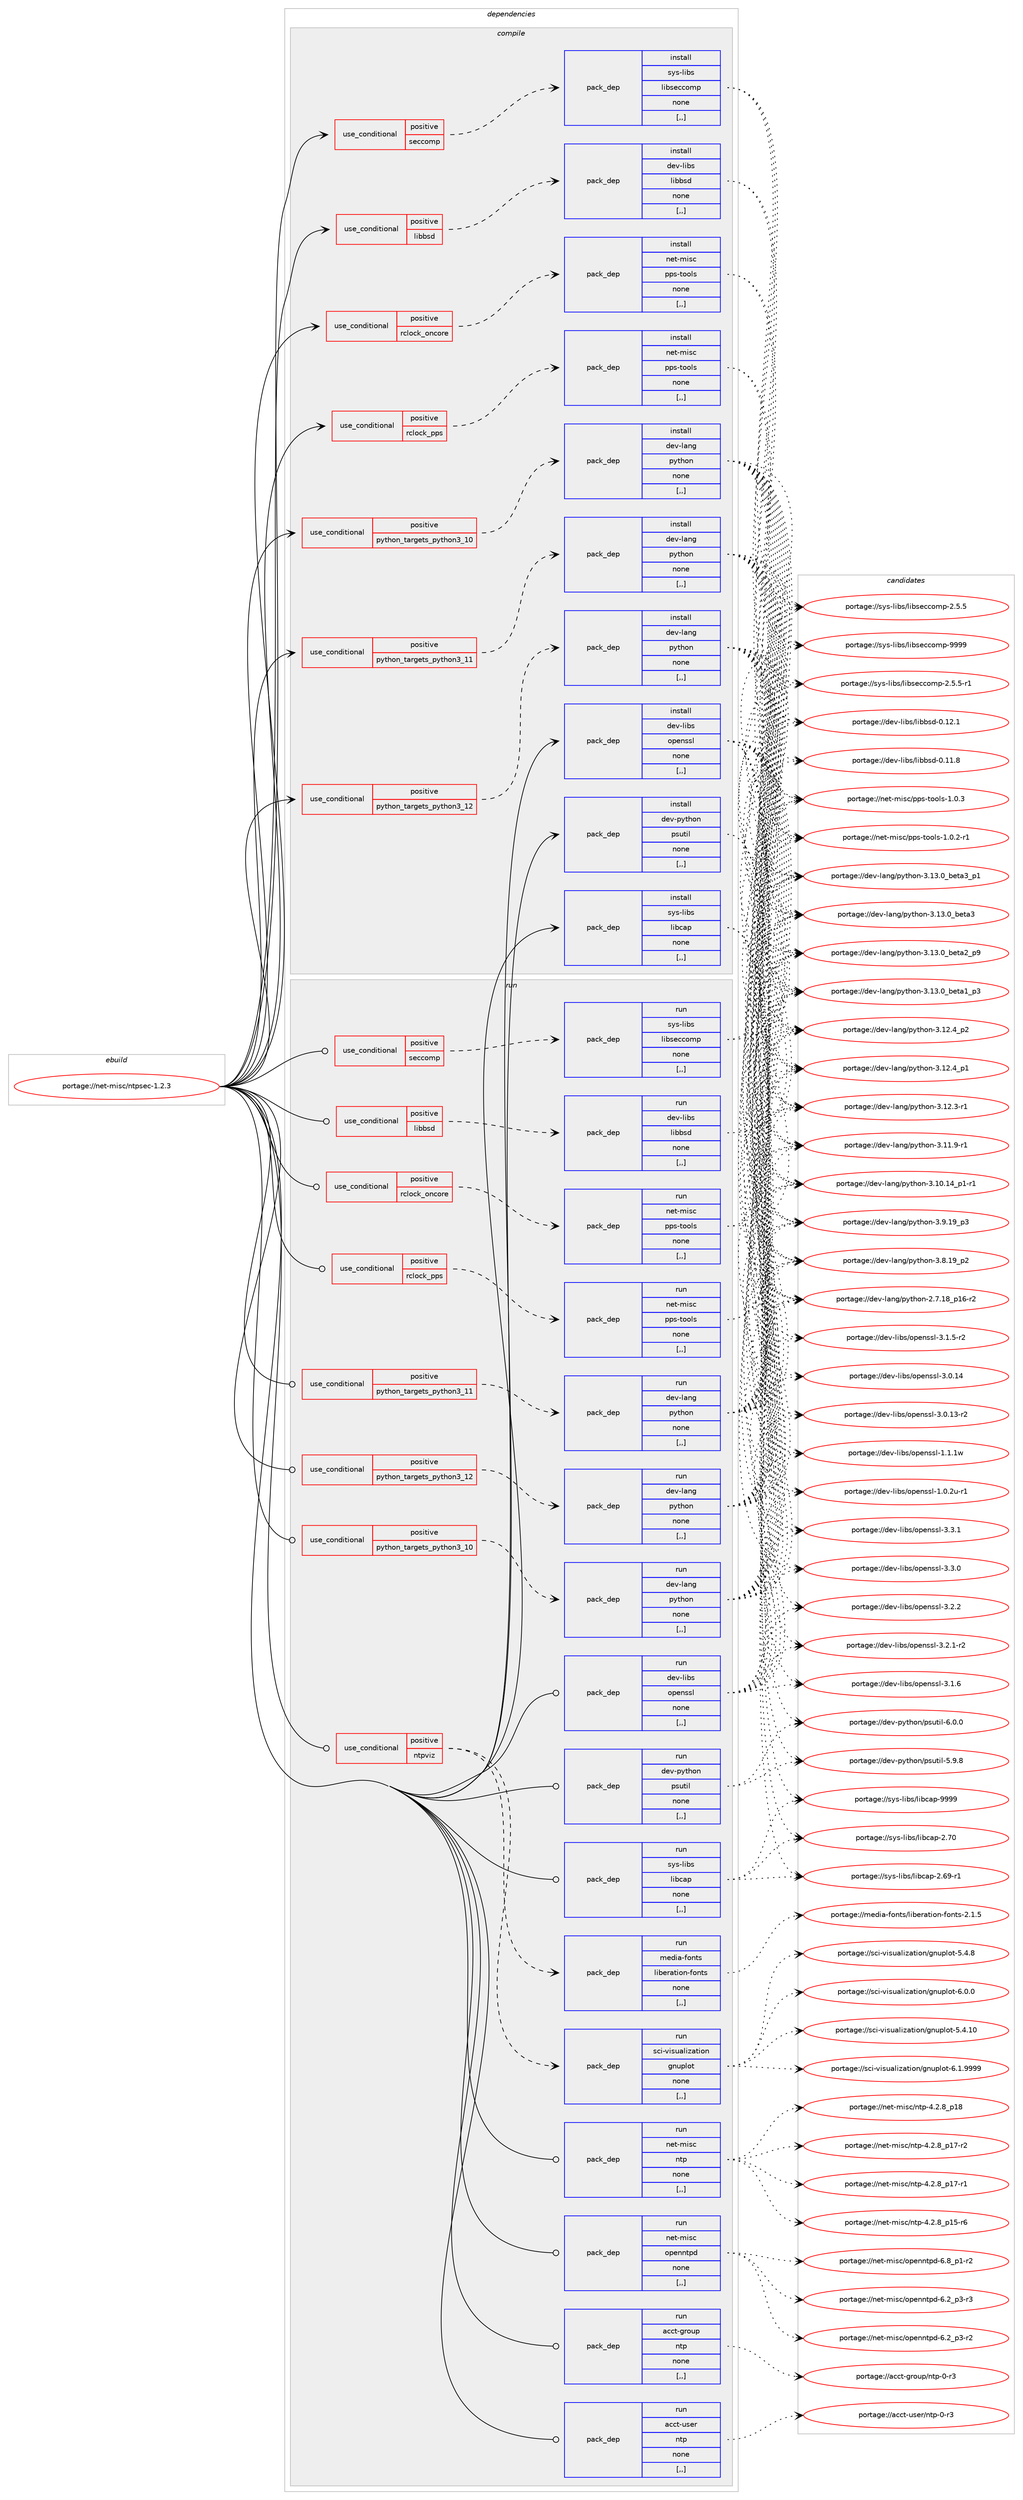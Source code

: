 digraph prolog {

# *************
# Graph options
# *************

newrank=true;
concentrate=true;
compound=true;
graph [rankdir=LR,fontname=Helvetica,fontsize=10,ranksep=1.5];#, ranksep=2.5, nodesep=0.2];
edge  [arrowhead=vee];
node  [fontname=Helvetica,fontsize=10];

# **********
# The ebuild
# **********

subgraph cluster_leftcol {
color=gray;
label=<<i>ebuild</i>>;
id [label="portage://net-misc/ntpsec-1.2.3", color=red, width=4, href="../net-misc/ntpsec-1.2.3.svg"];
}

# ****************
# The dependencies
# ****************

subgraph cluster_midcol {
color=gray;
label=<<i>dependencies</i>>;
subgraph cluster_compile {
fillcolor="#eeeeee";
style=filled;
label=<<i>compile</i>>;
subgraph cond97783 {
dependency371410 [label=<<TABLE BORDER="0" CELLBORDER="1" CELLSPACING="0" CELLPADDING="4"><TR><TD ROWSPAN="3" CELLPADDING="10">use_conditional</TD></TR><TR><TD>positive</TD></TR><TR><TD>libbsd</TD></TR></TABLE>>, shape=none, color=red];
subgraph pack270933 {
dependency371411 [label=<<TABLE BORDER="0" CELLBORDER="1" CELLSPACING="0" CELLPADDING="4" WIDTH="220"><TR><TD ROWSPAN="6" CELLPADDING="30">pack_dep</TD></TR><TR><TD WIDTH="110">install</TD></TR><TR><TD>dev-libs</TD></TR><TR><TD>libbsd</TD></TR><TR><TD>none</TD></TR><TR><TD>[,,]</TD></TR></TABLE>>, shape=none, color=blue];
}
dependency371410:e -> dependency371411:w [weight=20,style="dashed",arrowhead="vee"];
}
id:e -> dependency371410:w [weight=20,style="solid",arrowhead="vee"];
subgraph cond97784 {
dependency371412 [label=<<TABLE BORDER="0" CELLBORDER="1" CELLSPACING="0" CELLPADDING="4"><TR><TD ROWSPAN="3" CELLPADDING="10">use_conditional</TD></TR><TR><TD>positive</TD></TR><TR><TD>python_targets_python3_10</TD></TR></TABLE>>, shape=none, color=red];
subgraph pack270934 {
dependency371413 [label=<<TABLE BORDER="0" CELLBORDER="1" CELLSPACING="0" CELLPADDING="4" WIDTH="220"><TR><TD ROWSPAN="6" CELLPADDING="30">pack_dep</TD></TR><TR><TD WIDTH="110">install</TD></TR><TR><TD>dev-lang</TD></TR><TR><TD>python</TD></TR><TR><TD>none</TD></TR><TR><TD>[,,]</TD></TR></TABLE>>, shape=none, color=blue];
}
dependency371412:e -> dependency371413:w [weight=20,style="dashed",arrowhead="vee"];
}
id:e -> dependency371412:w [weight=20,style="solid",arrowhead="vee"];
subgraph cond97785 {
dependency371414 [label=<<TABLE BORDER="0" CELLBORDER="1" CELLSPACING="0" CELLPADDING="4"><TR><TD ROWSPAN="3" CELLPADDING="10">use_conditional</TD></TR><TR><TD>positive</TD></TR><TR><TD>python_targets_python3_11</TD></TR></TABLE>>, shape=none, color=red];
subgraph pack270935 {
dependency371415 [label=<<TABLE BORDER="0" CELLBORDER="1" CELLSPACING="0" CELLPADDING="4" WIDTH="220"><TR><TD ROWSPAN="6" CELLPADDING="30">pack_dep</TD></TR><TR><TD WIDTH="110">install</TD></TR><TR><TD>dev-lang</TD></TR><TR><TD>python</TD></TR><TR><TD>none</TD></TR><TR><TD>[,,]</TD></TR></TABLE>>, shape=none, color=blue];
}
dependency371414:e -> dependency371415:w [weight=20,style="dashed",arrowhead="vee"];
}
id:e -> dependency371414:w [weight=20,style="solid",arrowhead="vee"];
subgraph cond97786 {
dependency371416 [label=<<TABLE BORDER="0" CELLBORDER="1" CELLSPACING="0" CELLPADDING="4"><TR><TD ROWSPAN="3" CELLPADDING="10">use_conditional</TD></TR><TR><TD>positive</TD></TR><TR><TD>python_targets_python3_12</TD></TR></TABLE>>, shape=none, color=red];
subgraph pack270936 {
dependency371417 [label=<<TABLE BORDER="0" CELLBORDER="1" CELLSPACING="0" CELLPADDING="4" WIDTH="220"><TR><TD ROWSPAN="6" CELLPADDING="30">pack_dep</TD></TR><TR><TD WIDTH="110">install</TD></TR><TR><TD>dev-lang</TD></TR><TR><TD>python</TD></TR><TR><TD>none</TD></TR><TR><TD>[,,]</TD></TR></TABLE>>, shape=none, color=blue];
}
dependency371416:e -> dependency371417:w [weight=20,style="dashed",arrowhead="vee"];
}
id:e -> dependency371416:w [weight=20,style="solid",arrowhead="vee"];
subgraph cond97787 {
dependency371418 [label=<<TABLE BORDER="0" CELLBORDER="1" CELLSPACING="0" CELLPADDING="4"><TR><TD ROWSPAN="3" CELLPADDING="10">use_conditional</TD></TR><TR><TD>positive</TD></TR><TR><TD>rclock_oncore</TD></TR></TABLE>>, shape=none, color=red];
subgraph pack270937 {
dependency371419 [label=<<TABLE BORDER="0" CELLBORDER="1" CELLSPACING="0" CELLPADDING="4" WIDTH="220"><TR><TD ROWSPAN="6" CELLPADDING="30">pack_dep</TD></TR><TR><TD WIDTH="110">install</TD></TR><TR><TD>net-misc</TD></TR><TR><TD>pps-tools</TD></TR><TR><TD>none</TD></TR><TR><TD>[,,]</TD></TR></TABLE>>, shape=none, color=blue];
}
dependency371418:e -> dependency371419:w [weight=20,style="dashed",arrowhead="vee"];
}
id:e -> dependency371418:w [weight=20,style="solid",arrowhead="vee"];
subgraph cond97788 {
dependency371420 [label=<<TABLE BORDER="0" CELLBORDER="1" CELLSPACING="0" CELLPADDING="4"><TR><TD ROWSPAN="3" CELLPADDING="10">use_conditional</TD></TR><TR><TD>positive</TD></TR><TR><TD>rclock_pps</TD></TR></TABLE>>, shape=none, color=red];
subgraph pack270938 {
dependency371421 [label=<<TABLE BORDER="0" CELLBORDER="1" CELLSPACING="0" CELLPADDING="4" WIDTH="220"><TR><TD ROWSPAN="6" CELLPADDING="30">pack_dep</TD></TR><TR><TD WIDTH="110">install</TD></TR><TR><TD>net-misc</TD></TR><TR><TD>pps-tools</TD></TR><TR><TD>none</TD></TR><TR><TD>[,,]</TD></TR></TABLE>>, shape=none, color=blue];
}
dependency371420:e -> dependency371421:w [weight=20,style="dashed",arrowhead="vee"];
}
id:e -> dependency371420:w [weight=20,style="solid",arrowhead="vee"];
subgraph cond97789 {
dependency371422 [label=<<TABLE BORDER="0" CELLBORDER="1" CELLSPACING="0" CELLPADDING="4"><TR><TD ROWSPAN="3" CELLPADDING="10">use_conditional</TD></TR><TR><TD>positive</TD></TR><TR><TD>seccomp</TD></TR></TABLE>>, shape=none, color=red];
subgraph pack270939 {
dependency371423 [label=<<TABLE BORDER="0" CELLBORDER="1" CELLSPACING="0" CELLPADDING="4" WIDTH="220"><TR><TD ROWSPAN="6" CELLPADDING="30">pack_dep</TD></TR><TR><TD WIDTH="110">install</TD></TR><TR><TD>sys-libs</TD></TR><TR><TD>libseccomp</TD></TR><TR><TD>none</TD></TR><TR><TD>[,,]</TD></TR></TABLE>>, shape=none, color=blue];
}
dependency371422:e -> dependency371423:w [weight=20,style="dashed",arrowhead="vee"];
}
id:e -> dependency371422:w [weight=20,style="solid",arrowhead="vee"];
subgraph pack270940 {
dependency371424 [label=<<TABLE BORDER="0" CELLBORDER="1" CELLSPACING="0" CELLPADDING="4" WIDTH="220"><TR><TD ROWSPAN="6" CELLPADDING="30">pack_dep</TD></TR><TR><TD WIDTH="110">install</TD></TR><TR><TD>dev-libs</TD></TR><TR><TD>openssl</TD></TR><TR><TD>none</TD></TR><TR><TD>[,,]</TD></TR></TABLE>>, shape=none, color=blue];
}
id:e -> dependency371424:w [weight=20,style="solid",arrowhead="vee"];
subgraph pack270941 {
dependency371425 [label=<<TABLE BORDER="0" CELLBORDER="1" CELLSPACING="0" CELLPADDING="4" WIDTH="220"><TR><TD ROWSPAN="6" CELLPADDING="30">pack_dep</TD></TR><TR><TD WIDTH="110">install</TD></TR><TR><TD>dev-python</TD></TR><TR><TD>psutil</TD></TR><TR><TD>none</TD></TR><TR><TD>[,,]</TD></TR></TABLE>>, shape=none, color=blue];
}
id:e -> dependency371425:w [weight=20,style="solid",arrowhead="vee"];
subgraph pack270942 {
dependency371426 [label=<<TABLE BORDER="0" CELLBORDER="1" CELLSPACING="0" CELLPADDING="4" WIDTH="220"><TR><TD ROWSPAN="6" CELLPADDING="30">pack_dep</TD></TR><TR><TD WIDTH="110">install</TD></TR><TR><TD>sys-libs</TD></TR><TR><TD>libcap</TD></TR><TR><TD>none</TD></TR><TR><TD>[,,]</TD></TR></TABLE>>, shape=none, color=blue];
}
id:e -> dependency371426:w [weight=20,style="solid",arrowhead="vee"];
}
subgraph cluster_compileandrun {
fillcolor="#eeeeee";
style=filled;
label=<<i>compile and run</i>>;
}
subgraph cluster_run {
fillcolor="#eeeeee";
style=filled;
label=<<i>run</i>>;
subgraph cond97790 {
dependency371427 [label=<<TABLE BORDER="0" CELLBORDER="1" CELLSPACING="0" CELLPADDING="4"><TR><TD ROWSPAN="3" CELLPADDING="10">use_conditional</TD></TR><TR><TD>positive</TD></TR><TR><TD>libbsd</TD></TR></TABLE>>, shape=none, color=red];
subgraph pack270943 {
dependency371428 [label=<<TABLE BORDER="0" CELLBORDER="1" CELLSPACING="0" CELLPADDING="4" WIDTH="220"><TR><TD ROWSPAN="6" CELLPADDING="30">pack_dep</TD></TR><TR><TD WIDTH="110">run</TD></TR><TR><TD>dev-libs</TD></TR><TR><TD>libbsd</TD></TR><TR><TD>none</TD></TR><TR><TD>[,,]</TD></TR></TABLE>>, shape=none, color=blue];
}
dependency371427:e -> dependency371428:w [weight=20,style="dashed",arrowhead="vee"];
}
id:e -> dependency371427:w [weight=20,style="solid",arrowhead="odot"];
subgraph cond97791 {
dependency371429 [label=<<TABLE BORDER="0" CELLBORDER="1" CELLSPACING="0" CELLPADDING="4"><TR><TD ROWSPAN="3" CELLPADDING="10">use_conditional</TD></TR><TR><TD>positive</TD></TR><TR><TD>ntpviz</TD></TR></TABLE>>, shape=none, color=red];
subgraph pack270944 {
dependency371430 [label=<<TABLE BORDER="0" CELLBORDER="1" CELLSPACING="0" CELLPADDING="4" WIDTH="220"><TR><TD ROWSPAN="6" CELLPADDING="30">pack_dep</TD></TR><TR><TD WIDTH="110">run</TD></TR><TR><TD>media-fonts</TD></TR><TR><TD>liberation-fonts</TD></TR><TR><TD>none</TD></TR><TR><TD>[,,]</TD></TR></TABLE>>, shape=none, color=blue];
}
dependency371429:e -> dependency371430:w [weight=20,style="dashed",arrowhead="vee"];
subgraph pack270945 {
dependency371431 [label=<<TABLE BORDER="0" CELLBORDER="1" CELLSPACING="0" CELLPADDING="4" WIDTH="220"><TR><TD ROWSPAN="6" CELLPADDING="30">pack_dep</TD></TR><TR><TD WIDTH="110">run</TD></TR><TR><TD>sci-visualization</TD></TR><TR><TD>gnuplot</TD></TR><TR><TD>none</TD></TR><TR><TD>[,,]</TD></TR></TABLE>>, shape=none, color=blue];
}
dependency371429:e -> dependency371431:w [weight=20,style="dashed",arrowhead="vee"];
}
id:e -> dependency371429:w [weight=20,style="solid",arrowhead="odot"];
subgraph cond97792 {
dependency371432 [label=<<TABLE BORDER="0" CELLBORDER="1" CELLSPACING="0" CELLPADDING="4"><TR><TD ROWSPAN="3" CELLPADDING="10">use_conditional</TD></TR><TR><TD>positive</TD></TR><TR><TD>python_targets_python3_10</TD></TR></TABLE>>, shape=none, color=red];
subgraph pack270946 {
dependency371433 [label=<<TABLE BORDER="0" CELLBORDER="1" CELLSPACING="0" CELLPADDING="4" WIDTH="220"><TR><TD ROWSPAN="6" CELLPADDING="30">pack_dep</TD></TR><TR><TD WIDTH="110">run</TD></TR><TR><TD>dev-lang</TD></TR><TR><TD>python</TD></TR><TR><TD>none</TD></TR><TR><TD>[,,]</TD></TR></TABLE>>, shape=none, color=blue];
}
dependency371432:e -> dependency371433:w [weight=20,style="dashed",arrowhead="vee"];
}
id:e -> dependency371432:w [weight=20,style="solid",arrowhead="odot"];
subgraph cond97793 {
dependency371434 [label=<<TABLE BORDER="0" CELLBORDER="1" CELLSPACING="0" CELLPADDING="4"><TR><TD ROWSPAN="3" CELLPADDING="10">use_conditional</TD></TR><TR><TD>positive</TD></TR><TR><TD>python_targets_python3_11</TD></TR></TABLE>>, shape=none, color=red];
subgraph pack270947 {
dependency371435 [label=<<TABLE BORDER="0" CELLBORDER="1" CELLSPACING="0" CELLPADDING="4" WIDTH="220"><TR><TD ROWSPAN="6" CELLPADDING="30">pack_dep</TD></TR><TR><TD WIDTH="110">run</TD></TR><TR><TD>dev-lang</TD></TR><TR><TD>python</TD></TR><TR><TD>none</TD></TR><TR><TD>[,,]</TD></TR></TABLE>>, shape=none, color=blue];
}
dependency371434:e -> dependency371435:w [weight=20,style="dashed",arrowhead="vee"];
}
id:e -> dependency371434:w [weight=20,style="solid",arrowhead="odot"];
subgraph cond97794 {
dependency371436 [label=<<TABLE BORDER="0" CELLBORDER="1" CELLSPACING="0" CELLPADDING="4"><TR><TD ROWSPAN="3" CELLPADDING="10">use_conditional</TD></TR><TR><TD>positive</TD></TR><TR><TD>python_targets_python3_12</TD></TR></TABLE>>, shape=none, color=red];
subgraph pack270948 {
dependency371437 [label=<<TABLE BORDER="0" CELLBORDER="1" CELLSPACING="0" CELLPADDING="4" WIDTH="220"><TR><TD ROWSPAN="6" CELLPADDING="30">pack_dep</TD></TR><TR><TD WIDTH="110">run</TD></TR><TR><TD>dev-lang</TD></TR><TR><TD>python</TD></TR><TR><TD>none</TD></TR><TR><TD>[,,]</TD></TR></TABLE>>, shape=none, color=blue];
}
dependency371436:e -> dependency371437:w [weight=20,style="dashed",arrowhead="vee"];
}
id:e -> dependency371436:w [weight=20,style="solid",arrowhead="odot"];
subgraph cond97795 {
dependency371438 [label=<<TABLE BORDER="0" CELLBORDER="1" CELLSPACING="0" CELLPADDING="4"><TR><TD ROWSPAN="3" CELLPADDING="10">use_conditional</TD></TR><TR><TD>positive</TD></TR><TR><TD>rclock_oncore</TD></TR></TABLE>>, shape=none, color=red];
subgraph pack270949 {
dependency371439 [label=<<TABLE BORDER="0" CELLBORDER="1" CELLSPACING="0" CELLPADDING="4" WIDTH="220"><TR><TD ROWSPAN="6" CELLPADDING="30">pack_dep</TD></TR><TR><TD WIDTH="110">run</TD></TR><TR><TD>net-misc</TD></TR><TR><TD>pps-tools</TD></TR><TR><TD>none</TD></TR><TR><TD>[,,]</TD></TR></TABLE>>, shape=none, color=blue];
}
dependency371438:e -> dependency371439:w [weight=20,style="dashed",arrowhead="vee"];
}
id:e -> dependency371438:w [weight=20,style="solid",arrowhead="odot"];
subgraph cond97796 {
dependency371440 [label=<<TABLE BORDER="0" CELLBORDER="1" CELLSPACING="0" CELLPADDING="4"><TR><TD ROWSPAN="3" CELLPADDING="10">use_conditional</TD></TR><TR><TD>positive</TD></TR><TR><TD>rclock_pps</TD></TR></TABLE>>, shape=none, color=red];
subgraph pack270950 {
dependency371441 [label=<<TABLE BORDER="0" CELLBORDER="1" CELLSPACING="0" CELLPADDING="4" WIDTH="220"><TR><TD ROWSPAN="6" CELLPADDING="30">pack_dep</TD></TR><TR><TD WIDTH="110">run</TD></TR><TR><TD>net-misc</TD></TR><TR><TD>pps-tools</TD></TR><TR><TD>none</TD></TR><TR><TD>[,,]</TD></TR></TABLE>>, shape=none, color=blue];
}
dependency371440:e -> dependency371441:w [weight=20,style="dashed",arrowhead="vee"];
}
id:e -> dependency371440:w [weight=20,style="solid",arrowhead="odot"];
subgraph cond97797 {
dependency371442 [label=<<TABLE BORDER="0" CELLBORDER="1" CELLSPACING="0" CELLPADDING="4"><TR><TD ROWSPAN="3" CELLPADDING="10">use_conditional</TD></TR><TR><TD>positive</TD></TR><TR><TD>seccomp</TD></TR></TABLE>>, shape=none, color=red];
subgraph pack270951 {
dependency371443 [label=<<TABLE BORDER="0" CELLBORDER="1" CELLSPACING="0" CELLPADDING="4" WIDTH="220"><TR><TD ROWSPAN="6" CELLPADDING="30">pack_dep</TD></TR><TR><TD WIDTH="110">run</TD></TR><TR><TD>sys-libs</TD></TR><TR><TD>libseccomp</TD></TR><TR><TD>none</TD></TR><TR><TD>[,,]</TD></TR></TABLE>>, shape=none, color=blue];
}
dependency371442:e -> dependency371443:w [weight=20,style="dashed",arrowhead="vee"];
}
id:e -> dependency371442:w [weight=20,style="solid",arrowhead="odot"];
subgraph pack270952 {
dependency371444 [label=<<TABLE BORDER="0" CELLBORDER="1" CELLSPACING="0" CELLPADDING="4" WIDTH="220"><TR><TD ROWSPAN="6" CELLPADDING="30">pack_dep</TD></TR><TR><TD WIDTH="110">run</TD></TR><TR><TD>acct-group</TD></TR><TR><TD>ntp</TD></TR><TR><TD>none</TD></TR><TR><TD>[,,]</TD></TR></TABLE>>, shape=none, color=blue];
}
id:e -> dependency371444:w [weight=20,style="solid",arrowhead="odot"];
subgraph pack270953 {
dependency371445 [label=<<TABLE BORDER="0" CELLBORDER="1" CELLSPACING="0" CELLPADDING="4" WIDTH="220"><TR><TD ROWSPAN="6" CELLPADDING="30">pack_dep</TD></TR><TR><TD WIDTH="110">run</TD></TR><TR><TD>acct-user</TD></TR><TR><TD>ntp</TD></TR><TR><TD>none</TD></TR><TR><TD>[,,]</TD></TR></TABLE>>, shape=none, color=blue];
}
id:e -> dependency371445:w [weight=20,style="solid",arrowhead="odot"];
subgraph pack270954 {
dependency371446 [label=<<TABLE BORDER="0" CELLBORDER="1" CELLSPACING="0" CELLPADDING="4" WIDTH="220"><TR><TD ROWSPAN="6" CELLPADDING="30">pack_dep</TD></TR><TR><TD WIDTH="110">run</TD></TR><TR><TD>dev-libs</TD></TR><TR><TD>openssl</TD></TR><TR><TD>none</TD></TR><TR><TD>[,,]</TD></TR></TABLE>>, shape=none, color=blue];
}
id:e -> dependency371446:w [weight=20,style="solid",arrowhead="odot"];
subgraph pack270955 {
dependency371447 [label=<<TABLE BORDER="0" CELLBORDER="1" CELLSPACING="0" CELLPADDING="4" WIDTH="220"><TR><TD ROWSPAN="6" CELLPADDING="30">pack_dep</TD></TR><TR><TD WIDTH="110">run</TD></TR><TR><TD>dev-python</TD></TR><TR><TD>psutil</TD></TR><TR><TD>none</TD></TR><TR><TD>[,,]</TD></TR></TABLE>>, shape=none, color=blue];
}
id:e -> dependency371447:w [weight=20,style="solid",arrowhead="odot"];
subgraph pack270956 {
dependency371448 [label=<<TABLE BORDER="0" CELLBORDER="1" CELLSPACING="0" CELLPADDING="4" WIDTH="220"><TR><TD ROWSPAN="6" CELLPADDING="30">pack_dep</TD></TR><TR><TD WIDTH="110">run</TD></TR><TR><TD>sys-libs</TD></TR><TR><TD>libcap</TD></TR><TR><TD>none</TD></TR><TR><TD>[,,]</TD></TR></TABLE>>, shape=none, color=blue];
}
id:e -> dependency371448:w [weight=20,style="solid",arrowhead="odot"];
subgraph pack270957 {
dependency371449 [label=<<TABLE BORDER="0" CELLBORDER="1" CELLSPACING="0" CELLPADDING="4" WIDTH="220"><TR><TD ROWSPAN="6" CELLPADDING="30">pack_dep</TD></TR><TR><TD WIDTH="110">run</TD></TR><TR><TD>net-misc</TD></TR><TR><TD>ntp</TD></TR><TR><TD>none</TD></TR><TR><TD>[,,]</TD></TR></TABLE>>, shape=none, color=blue];
}
id:e -> dependency371449:w [weight=20,style="solid",arrowhead="odot"];
subgraph pack270958 {
dependency371450 [label=<<TABLE BORDER="0" CELLBORDER="1" CELLSPACING="0" CELLPADDING="4" WIDTH="220"><TR><TD ROWSPAN="6" CELLPADDING="30">pack_dep</TD></TR><TR><TD WIDTH="110">run</TD></TR><TR><TD>net-misc</TD></TR><TR><TD>openntpd</TD></TR><TR><TD>none</TD></TR><TR><TD>[,,]</TD></TR></TABLE>>, shape=none, color=blue];
}
id:e -> dependency371450:w [weight=20,style="solid",arrowhead="odot"];
}
}

# **************
# The candidates
# **************

subgraph cluster_choices {
rank=same;
color=gray;
label=<<i>candidates</i>>;

subgraph choice270933 {
color=black;
nodesep=1;
choice100101118451081059811547108105989811510045484649504649 [label="portage://dev-libs/libbsd-0.12.1", color=red, width=4,href="../dev-libs/libbsd-0.12.1.svg"];
choice100101118451081059811547108105989811510045484649494656 [label="portage://dev-libs/libbsd-0.11.8", color=red, width=4,href="../dev-libs/libbsd-0.11.8.svg"];
dependency371411:e -> choice100101118451081059811547108105989811510045484649504649:w [style=dotted,weight="100"];
dependency371411:e -> choice100101118451081059811547108105989811510045484649494656:w [style=dotted,weight="100"];
}
subgraph choice270934 {
color=black;
nodesep=1;
choice10010111845108971101034711212111610411111045514649514648959810111697519511249 [label="portage://dev-lang/python-3.13.0_beta3_p1", color=red, width=4,href="../dev-lang/python-3.13.0_beta3_p1.svg"];
choice1001011184510897110103471121211161041111104551464951464895981011169751 [label="portage://dev-lang/python-3.13.0_beta3", color=red, width=4,href="../dev-lang/python-3.13.0_beta3.svg"];
choice10010111845108971101034711212111610411111045514649514648959810111697509511257 [label="portage://dev-lang/python-3.13.0_beta2_p9", color=red, width=4,href="../dev-lang/python-3.13.0_beta2_p9.svg"];
choice10010111845108971101034711212111610411111045514649514648959810111697499511251 [label="portage://dev-lang/python-3.13.0_beta1_p3", color=red, width=4,href="../dev-lang/python-3.13.0_beta1_p3.svg"];
choice100101118451089711010347112121116104111110455146495046529511250 [label="portage://dev-lang/python-3.12.4_p2", color=red, width=4,href="../dev-lang/python-3.12.4_p2.svg"];
choice100101118451089711010347112121116104111110455146495046529511249 [label="portage://dev-lang/python-3.12.4_p1", color=red, width=4,href="../dev-lang/python-3.12.4_p1.svg"];
choice100101118451089711010347112121116104111110455146495046514511449 [label="portage://dev-lang/python-3.12.3-r1", color=red, width=4,href="../dev-lang/python-3.12.3-r1.svg"];
choice100101118451089711010347112121116104111110455146494946574511449 [label="portage://dev-lang/python-3.11.9-r1", color=red, width=4,href="../dev-lang/python-3.11.9-r1.svg"];
choice100101118451089711010347112121116104111110455146494846495295112494511449 [label="portage://dev-lang/python-3.10.14_p1-r1", color=red, width=4,href="../dev-lang/python-3.10.14_p1-r1.svg"];
choice100101118451089711010347112121116104111110455146574649579511251 [label="portage://dev-lang/python-3.9.19_p3", color=red, width=4,href="../dev-lang/python-3.9.19_p3.svg"];
choice100101118451089711010347112121116104111110455146564649579511250 [label="portage://dev-lang/python-3.8.19_p2", color=red, width=4,href="../dev-lang/python-3.8.19_p2.svg"];
choice100101118451089711010347112121116104111110455046554649569511249544511450 [label="portage://dev-lang/python-2.7.18_p16-r2", color=red, width=4,href="../dev-lang/python-2.7.18_p16-r2.svg"];
dependency371413:e -> choice10010111845108971101034711212111610411111045514649514648959810111697519511249:w [style=dotted,weight="100"];
dependency371413:e -> choice1001011184510897110103471121211161041111104551464951464895981011169751:w [style=dotted,weight="100"];
dependency371413:e -> choice10010111845108971101034711212111610411111045514649514648959810111697509511257:w [style=dotted,weight="100"];
dependency371413:e -> choice10010111845108971101034711212111610411111045514649514648959810111697499511251:w [style=dotted,weight="100"];
dependency371413:e -> choice100101118451089711010347112121116104111110455146495046529511250:w [style=dotted,weight="100"];
dependency371413:e -> choice100101118451089711010347112121116104111110455146495046529511249:w [style=dotted,weight="100"];
dependency371413:e -> choice100101118451089711010347112121116104111110455146495046514511449:w [style=dotted,weight="100"];
dependency371413:e -> choice100101118451089711010347112121116104111110455146494946574511449:w [style=dotted,weight="100"];
dependency371413:e -> choice100101118451089711010347112121116104111110455146494846495295112494511449:w [style=dotted,weight="100"];
dependency371413:e -> choice100101118451089711010347112121116104111110455146574649579511251:w [style=dotted,weight="100"];
dependency371413:e -> choice100101118451089711010347112121116104111110455146564649579511250:w [style=dotted,weight="100"];
dependency371413:e -> choice100101118451089711010347112121116104111110455046554649569511249544511450:w [style=dotted,weight="100"];
}
subgraph choice270935 {
color=black;
nodesep=1;
choice10010111845108971101034711212111610411111045514649514648959810111697519511249 [label="portage://dev-lang/python-3.13.0_beta3_p1", color=red, width=4,href="../dev-lang/python-3.13.0_beta3_p1.svg"];
choice1001011184510897110103471121211161041111104551464951464895981011169751 [label="portage://dev-lang/python-3.13.0_beta3", color=red, width=4,href="../dev-lang/python-3.13.0_beta3.svg"];
choice10010111845108971101034711212111610411111045514649514648959810111697509511257 [label="portage://dev-lang/python-3.13.0_beta2_p9", color=red, width=4,href="../dev-lang/python-3.13.0_beta2_p9.svg"];
choice10010111845108971101034711212111610411111045514649514648959810111697499511251 [label="portage://dev-lang/python-3.13.0_beta1_p3", color=red, width=4,href="../dev-lang/python-3.13.0_beta1_p3.svg"];
choice100101118451089711010347112121116104111110455146495046529511250 [label="portage://dev-lang/python-3.12.4_p2", color=red, width=4,href="../dev-lang/python-3.12.4_p2.svg"];
choice100101118451089711010347112121116104111110455146495046529511249 [label="portage://dev-lang/python-3.12.4_p1", color=red, width=4,href="../dev-lang/python-3.12.4_p1.svg"];
choice100101118451089711010347112121116104111110455146495046514511449 [label="portage://dev-lang/python-3.12.3-r1", color=red, width=4,href="../dev-lang/python-3.12.3-r1.svg"];
choice100101118451089711010347112121116104111110455146494946574511449 [label="portage://dev-lang/python-3.11.9-r1", color=red, width=4,href="../dev-lang/python-3.11.9-r1.svg"];
choice100101118451089711010347112121116104111110455146494846495295112494511449 [label="portage://dev-lang/python-3.10.14_p1-r1", color=red, width=4,href="../dev-lang/python-3.10.14_p1-r1.svg"];
choice100101118451089711010347112121116104111110455146574649579511251 [label="portage://dev-lang/python-3.9.19_p3", color=red, width=4,href="../dev-lang/python-3.9.19_p3.svg"];
choice100101118451089711010347112121116104111110455146564649579511250 [label="portage://dev-lang/python-3.8.19_p2", color=red, width=4,href="../dev-lang/python-3.8.19_p2.svg"];
choice100101118451089711010347112121116104111110455046554649569511249544511450 [label="portage://dev-lang/python-2.7.18_p16-r2", color=red, width=4,href="../dev-lang/python-2.7.18_p16-r2.svg"];
dependency371415:e -> choice10010111845108971101034711212111610411111045514649514648959810111697519511249:w [style=dotted,weight="100"];
dependency371415:e -> choice1001011184510897110103471121211161041111104551464951464895981011169751:w [style=dotted,weight="100"];
dependency371415:e -> choice10010111845108971101034711212111610411111045514649514648959810111697509511257:w [style=dotted,weight="100"];
dependency371415:e -> choice10010111845108971101034711212111610411111045514649514648959810111697499511251:w [style=dotted,weight="100"];
dependency371415:e -> choice100101118451089711010347112121116104111110455146495046529511250:w [style=dotted,weight="100"];
dependency371415:e -> choice100101118451089711010347112121116104111110455146495046529511249:w [style=dotted,weight="100"];
dependency371415:e -> choice100101118451089711010347112121116104111110455146495046514511449:w [style=dotted,weight="100"];
dependency371415:e -> choice100101118451089711010347112121116104111110455146494946574511449:w [style=dotted,weight="100"];
dependency371415:e -> choice100101118451089711010347112121116104111110455146494846495295112494511449:w [style=dotted,weight="100"];
dependency371415:e -> choice100101118451089711010347112121116104111110455146574649579511251:w [style=dotted,weight="100"];
dependency371415:e -> choice100101118451089711010347112121116104111110455146564649579511250:w [style=dotted,weight="100"];
dependency371415:e -> choice100101118451089711010347112121116104111110455046554649569511249544511450:w [style=dotted,weight="100"];
}
subgraph choice270936 {
color=black;
nodesep=1;
choice10010111845108971101034711212111610411111045514649514648959810111697519511249 [label="portage://dev-lang/python-3.13.0_beta3_p1", color=red, width=4,href="../dev-lang/python-3.13.0_beta3_p1.svg"];
choice1001011184510897110103471121211161041111104551464951464895981011169751 [label="portage://dev-lang/python-3.13.0_beta3", color=red, width=4,href="../dev-lang/python-3.13.0_beta3.svg"];
choice10010111845108971101034711212111610411111045514649514648959810111697509511257 [label="portage://dev-lang/python-3.13.0_beta2_p9", color=red, width=4,href="../dev-lang/python-3.13.0_beta2_p9.svg"];
choice10010111845108971101034711212111610411111045514649514648959810111697499511251 [label="portage://dev-lang/python-3.13.0_beta1_p3", color=red, width=4,href="../dev-lang/python-3.13.0_beta1_p3.svg"];
choice100101118451089711010347112121116104111110455146495046529511250 [label="portage://dev-lang/python-3.12.4_p2", color=red, width=4,href="../dev-lang/python-3.12.4_p2.svg"];
choice100101118451089711010347112121116104111110455146495046529511249 [label="portage://dev-lang/python-3.12.4_p1", color=red, width=4,href="../dev-lang/python-3.12.4_p1.svg"];
choice100101118451089711010347112121116104111110455146495046514511449 [label="portage://dev-lang/python-3.12.3-r1", color=red, width=4,href="../dev-lang/python-3.12.3-r1.svg"];
choice100101118451089711010347112121116104111110455146494946574511449 [label="portage://dev-lang/python-3.11.9-r1", color=red, width=4,href="../dev-lang/python-3.11.9-r1.svg"];
choice100101118451089711010347112121116104111110455146494846495295112494511449 [label="portage://dev-lang/python-3.10.14_p1-r1", color=red, width=4,href="../dev-lang/python-3.10.14_p1-r1.svg"];
choice100101118451089711010347112121116104111110455146574649579511251 [label="portage://dev-lang/python-3.9.19_p3", color=red, width=4,href="../dev-lang/python-3.9.19_p3.svg"];
choice100101118451089711010347112121116104111110455146564649579511250 [label="portage://dev-lang/python-3.8.19_p2", color=red, width=4,href="../dev-lang/python-3.8.19_p2.svg"];
choice100101118451089711010347112121116104111110455046554649569511249544511450 [label="portage://dev-lang/python-2.7.18_p16-r2", color=red, width=4,href="../dev-lang/python-2.7.18_p16-r2.svg"];
dependency371417:e -> choice10010111845108971101034711212111610411111045514649514648959810111697519511249:w [style=dotted,weight="100"];
dependency371417:e -> choice1001011184510897110103471121211161041111104551464951464895981011169751:w [style=dotted,weight="100"];
dependency371417:e -> choice10010111845108971101034711212111610411111045514649514648959810111697509511257:w [style=dotted,weight="100"];
dependency371417:e -> choice10010111845108971101034711212111610411111045514649514648959810111697499511251:w [style=dotted,weight="100"];
dependency371417:e -> choice100101118451089711010347112121116104111110455146495046529511250:w [style=dotted,weight="100"];
dependency371417:e -> choice100101118451089711010347112121116104111110455146495046529511249:w [style=dotted,weight="100"];
dependency371417:e -> choice100101118451089711010347112121116104111110455146495046514511449:w [style=dotted,weight="100"];
dependency371417:e -> choice100101118451089711010347112121116104111110455146494946574511449:w [style=dotted,weight="100"];
dependency371417:e -> choice100101118451089711010347112121116104111110455146494846495295112494511449:w [style=dotted,weight="100"];
dependency371417:e -> choice100101118451089711010347112121116104111110455146574649579511251:w [style=dotted,weight="100"];
dependency371417:e -> choice100101118451089711010347112121116104111110455146564649579511250:w [style=dotted,weight="100"];
dependency371417:e -> choice100101118451089711010347112121116104111110455046554649569511249544511450:w [style=dotted,weight="100"];
}
subgraph choice270937 {
color=black;
nodesep=1;
choice11010111645109105115994711211211545116111111108115454946484651 [label="portage://net-misc/pps-tools-1.0.3", color=red, width=4,href="../net-misc/pps-tools-1.0.3.svg"];
choice110101116451091051159947112112115451161111111081154549464846504511449 [label="portage://net-misc/pps-tools-1.0.2-r1", color=red, width=4,href="../net-misc/pps-tools-1.0.2-r1.svg"];
dependency371419:e -> choice11010111645109105115994711211211545116111111108115454946484651:w [style=dotted,weight="100"];
dependency371419:e -> choice110101116451091051159947112112115451161111111081154549464846504511449:w [style=dotted,weight="100"];
}
subgraph choice270938 {
color=black;
nodesep=1;
choice11010111645109105115994711211211545116111111108115454946484651 [label="portage://net-misc/pps-tools-1.0.3", color=red, width=4,href="../net-misc/pps-tools-1.0.3.svg"];
choice110101116451091051159947112112115451161111111081154549464846504511449 [label="portage://net-misc/pps-tools-1.0.2-r1", color=red, width=4,href="../net-misc/pps-tools-1.0.2-r1.svg"];
dependency371421:e -> choice11010111645109105115994711211211545116111111108115454946484651:w [style=dotted,weight="100"];
dependency371421:e -> choice110101116451091051159947112112115451161111111081154549464846504511449:w [style=dotted,weight="100"];
}
subgraph choice270939 {
color=black;
nodesep=1;
choice1151211154510810598115471081059811510199991111091124557575757 [label="portage://sys-libs/libseccomp-9999", color=red, width=4,href="../sys-libs/libseccomp-9999.svg"];
choice1151211154510810598115471081059811510199991111091124550465346534511449 [label="portage://sys-libs/libseccomp-2.5.5-r1", color=red, width=4,href="../sys-libs/libseccomp-2.5.5-r1.svg"];
choice115121115451081059811547108105981151019999111109112455046534653 [label="portage://sys-libs/libseccomp-2.5.5", color=red, width=4,href="../sys-libs/libseccomp-2.5.5.svg"];
dependency371423:e -> choice1151211154510810598115471081059811510199991111091124557575757:w [style=dotted,weight="100"];
dependency371423:e -> choice1151211154510810598115471081059811510199991111091124550465346534511449:w [style=dotted,weight="100"];
dependency371423:e -> choice115121115451081059811547108105981151019999111109112455046534653:w [style=dotted,weight="100"];
}
subgraph choice270940 {
color=black;
nodesep=1;
choice100101118451081059811547111112101110115115108455146514649 [label="portage://dev-libs/openssl-3.3.1", color=red, width=4,href="../dev-libs/openssl-3.3.1.svg"];
choice100101118451081059811547111112101110115115108455146514648 [label="portage://dev-libs/openssl-3.3.0", color=red, width=4,href="../dev-libs/openssl-3.3.0.svg"];
choice100101118451081059811547111112101110115115108455146504650 [label="portage://dev-libs/openssl-3.2.2", color=red, width=4,href="../dev-libs/openssl-3.2.2.svg"];
choice1001011184510810598115471111121011101151151084551465046494511450 [label="portage://dev-libs/openssl-3.2.1-r2", color=red, width=4,href="../dev-libs/openssl-3.2.1-r2.svg"];
choice100101118451081059811547111112101110115115108455146494654 [label="portage://dev-libs/openssl-3.1.6", color=red, width=4,href="../dev-libs/openssl-3.1.6.svg"];
choice1001011184510810598115471111121011101151151084551464946534511450 [label="portage://dev-libs/openssl-3.1.5-r2", color=red, width=4,href="../dev-libs/openssl-3.1.5-r2.svg"];
choice10010111845108105981154711111210111011511510845514648464952 [label="portage://dev-libs/openssl-3.0.14", color=red, width=4,href="../dev-libs/openssl-3.0.14.svg"];
choice100101118451081059811547111112101110115115108455146484649514511450 [label="portage://dev-libs/openssl-3.0.13-r2", color=red, width=4,href="../dev-libs/openssl-3.0.13-r2.svg"];
choice100101118451081059811547111112101110115115108454946494649119 [label="portage://dev-libs/openssl-1.1.1w", color=red, width=4,href="../dev-libs/openssl-1.1.1w.svg"];
choice1001011184510810598115471111121011101151151084549464846501174511449 [label="portage://dev-libs/openssl-1.0.2u-r1", color=red, width=4,href="../dev-libs/openssl-1.0.2u-r1.svg"];
dependency371424:e -> choice100101118451081059811547111112101110115115108455146514649:w [style=dotted,weight="100"];
dependency371424:e -> choice100101118451081059811547111112101110115115108455146514648:w [style=dotted,weight="100"];
dependency371424:e -> choice100101118451081059811547111112101110115115108455146504650:w [style=dotted,weight="100"];
dependency371424:e -> choice1001011184510810598115471111121011101151151084551465046494511450:w [style=dotted,weight="100"];
dependency371424:e -> choice100101118451081059811547111112101110115115108455146494654:w [style=dotted,weight="100"];
dependency371424:e -> choice1001011184510810598115471111121011101151151084551464946534511450:w [style=dotted,weight="100"];
dependency371424:e -> choice10010111845108105981154711111210111011511510845514648464952:w [style=dotted,weight="100"];
dependency371424:e -> choice100101118451081059811547111112101110115115108455146484649514511450:w [style=dotted,weight="100"];
dependency371424:e -> choice100101118451081059811547111112101110115115108454946494649119:w [style=dotted,weight="100"];
dependency371424:e -> choice1001011184510810598115471111121011101151151084549464846501174511449:w [style=dotted,weight="100"];
}
subgraph choice270941 {
color=black;
nodesep=1;
choice1001011184511212111610411111047112115117116105108455446484648 [label="portage://dev-python/psutil-6.0.0", color=red, width=4,href="../dev-python/psutil-6.0.0.svg"];
choice1001011184511212111610411111047112115117116105108455346574656 [label="portage://dev-python/psutil-5.9.8", color=red, width=4,href="../dev-python/psutil-5.9.8.svg"];
dependency371425:e -> choice1001011184511212111610411111047112115117116105108455446484648:w [style=dotted,weight="100"];
dependency371425:e -> choice1001011184511212111610411111047112115117116105108455346574656:w [style=dotted,weight="100"];
}
subgraph choice270942 {
color=black;
nodesep=1;
choice1151211154510810598115471081059899971124557575757 [label="portage://sys-libs/libcap-9999", color=red, width=4,href="../sys-libs/libcap-9999.svg"];
choice1151211154510810598115471081059899971124550465548 [label="portage://sys-libs/libcap-2.70", color=red, width=4,href="../sys-libs/libcap-2.70.svg"];
choice11512111545108105981154710810598999711245504654574511449 [label="portage://sys-libs/libcap-2.69-r1", color=red, width=4,href="../sys-libs/libcap-2.69-r1.svg"];
dependency371426:e -> choice1151211154510810598115471081059899971124557575757:w [style=dotted,weight="100"];
dependency371426:e -> choice1151211154510810598115471081059899971124550465548:w [style=dotted,weight="100"];
dependency371426:e -> choice11512111545108105981154710810598999711245504654574511449:w [style=dotted,weight="100"];
}
subgraph choice270943 {
color=black;
nodesep=1;
choice100101118451081059811547108105989811510045484649504649 [label="portage://dev-libs/libbsd-0.12.1", color=red, width=4,href="../dev-libs/libbsd-0.12.1.svg"];
choice100101118451081059811547108105989811510045484649494656 [label="portage://dev-libs/libbsd-0.11.8", color=red, width=4,href="../dev-libs/libbsd-0.11.8.svg"];
dependency371428:e -> choice100101118451081059811547108105989811510045484649504649:w [style=dotted,weight="100"];
dependency371428:e -> choice100101118451081059811547108105989811510045484649494656:w [style=dotted,weight="100"];
}
subgraph choice270944 {
color=black;
nodesep=1;
choice109101100105974510211111011611547108105981011149711610511111045102111110116115455046494653 [label="portage://media-fonts/liberation-fonts-2.1.5", color=red, width=4,href="../media-fonts/liberation-fonts-2.1.5.svg"];
dependency371430:e -> choice109101100105974510211111011611547108105981011149711610511111045102111110116115455046494653:w [style=dotted,weight="100"];
}
subgraph choice270945 {
color=black;
nodesep=1;
choice1159910545118105115117971081051229711610511111047103110117112108111116455446494657575757 [label="portage://sci-visualization/gnuplot-6.1.9999", color=red, width=4,href="../sci-visualization/gnuplot-6.1.9999.svg"];
choice1159910545118105115117971081051229711610511111047103110117112108111116455446484648 [label="portage://sci-visualization/gnuplot-6.0.0", color=red, width=4,href="../sci-visualization/gnuplot-6.0.0.svg"];
choice115991054511810511511797108105122971161051111104710311011711210811111645534652464948 [label="portage://sci-visualization/gnuplot-5.4.10", color=red, width=4,href="../sci-visualization/gnuplot-5.4.10.svg"];
choice1159910545118105115117971081051229711610511111047103110117112108111116455346524656 [label="portage://sci-visualization/gnuplot-5.4.8", color=red, width=4,href="../sci-visualization/gnuplot-5.4.8.svg"];
dependency371431:e -> choice1159910545118105115117971081051229711610511111047103110117112108111116455446494657575757:w [style=dotted,weight="100"];
dependency371431:e -> choice1159910545118105115117971081051229711610511111047103110117112108111116455446484648:w [style=dotted,weight="100"];
dependency371431:e -> choice115991054511810511511797108105122971161051111104710311011711210811111645534652464948:w [style=dotted,weight="100"];
dependency371431:e -> choice1159910545118105115117971081051229711610511111047103110117112108111116455346524656:w [style=dotted,weight="100"];
}
subgraph choice270946 {
color=black;
nodesep=1;
choice10010111845108971101034711212111610411111045514649514648959810111697519511249 [label="portage://dev-lang/python-3.13.0_beta3_p1", color=red, width=4,href="../dev-lang/python-3.13.0_beta3_p1.svg"];
choice1001011184510897110103471121211161041111104551464951464895981011169751 [label="portage://dev-lang/python-3.13.0_beta3", color=red, width=4,href="../dev-lang/python-3.13.0_beta3.svg"];
choice10010111845108971101034711212111610411111045514649514648959810111697509511257 [label="portage://dev-lang/python-3.13.0_beta2_p9", color=red, width=4,href="../dev-lang/python-3.13.0_beta2_p9.svg"];
choice10010111845108971101034711212111610411111045514649514648959810111697499511251 [label="portage://dev-lang/python-3.13.0_beta1_p3", color=red, width=4,href="../dev-lang/python-3.13.0_beta1_p3.svg"];
choice100101118451089711010347112121116104111110455146495046529511250 [label="portage://dev-lang/python-3.12.4_p2", color=red, width=4,href="../dev-lang/python-3.12.4_p2.svg"];
choice100101118451089711010347112121116104111110455146495046529511249 [label="portage://dev-lang/python-3.12.4_p1", color=red, width=4,href="../dev-lang/python-3.12.4_p1.svg"];
choice100101118451089711010347112121116104111110455146495046514511449 [label="portage://dev-lang/python-3.12.3-r1", color=red, width=4,href="../dev-lang/python-3.12.3-r1.svg"];
choice100101118451089711010347112121116104111110455146494946574511449 [label="portage://dev-lang/python-3.11.9-r1", color=red, width=4,href="../dev-lang/python-3.11.9-r1.svg"];
choice100101118451089711010347112121116104111110455146494846495295112494511449 [label="portage://dev-lang/python-3.10.14_p1-r1", color=red, width=4,href="../dev-lang/python-3.10.14_p1-r1.svg"];
choice100101118451089711010347112121116104111110455146574649579511251 [label="portage://dev-lang/python-3.9.19_p3", color=red, width=4,href="../dev-lang/python-3.9.19_p3.svg"];
choice100101118451089711010347112121116104111110455146564649579511250 [label="portage://dev-lang/python-3.8.19_p2", color=red, width=4,href="../dev-lang/python-3.8.19_p2.svg"];
choice100101118451089711010347112121116104111110455046554649569511249544511450 [label="portage://dev-lang/python-2.7.18_p16-r2", color=red, width=4,href="../dev-lang/python-2.7.18_p16-r2.svg"];
dependency371433:e -> choice10010111845108971101034711212111610411111045514649514648959810111697519511249:w [style=dotted,weight="100"];
dependency371433:e -> choice1001011184510897110103471121211161041111104551464951464895981011169751:w [style=dotted,weight="100"];
dependency371433:e -> choice10010111845108971101034711212111610411111045514649514648959810111697509511257:w [style=dotted,weight="100"];
dependency371433:e -> choice10010111845108971101034711212111610411111045514649514648959810111697499511251:w [style=dotted,weight="100"];
dependency371433:e -> choice100101118451089711010347112121116104111110455146495046529511250:w [style=dotted,weight="100"];
dependency371433:e -> choice100101118451089711010347112121116104111110455146495046529511249:w [style=dotted,weight="100"];
dependency371433:e -> choice100101118451089711010347112121116104111110455146495046514511449:w [style=dotted,weight="100"];
dependency371433:e -> choice100101118451089711010347112121116104111110455146494946574511449:w [style=dotted,weight="100"];
dependency371433:e -> choice100101118451089711010347112121116104111110455146494846495295112494511449:w [style=dotted,weight="100"];
dependency371433:e -> choice100101118451089711010347112121116104111110455146574649579511251:w [style=dotted,weight="100"];
dependency371433:e -> choice100101118451089711010347112121116104111110455146564649579511250:w [style=dotted,weight="100"];
dependency371433:e -> choice100101118451089711010347112121116104111110455046554649569511249544511450:w [style=dotted,weight="100"];
}
subgraph choice270947 {
color=black;
nodesep=1;
choice10010111845108971101034711212111610411111045514649514648959810111697519511249 [label="portage://dev-lang/python-3.13.0_beta3_p1", color=red, width=4,href="../dev-lang/python-3.13.0_beta3_p1.svg"];
choice1001011184510897110103471121211161041111104551464951464895981011169751 [label="portage://dev-lang/python-3.13.0_beta3", color=red, width=4,href="../dev-lang/python-3.13.0_beta3.svg"];
choice10010111845108971101034711212111610411111045514649514648959810111697509511257 [label="portage://dev-lang/python-3.13.0_beta2_p9", color=red, width=4,href="../dev-lang/python-3.13.0_beta2_p9.svg"];
choice10010111845108971101034711212111610411111045514649514648959810111697499511251 [label="portage://dev-lang/python-3.13.0_beta1_p3", color=red, width=4,href="../dev-lang/python-3.13.0_beta1_p3.svg"];
choice100101118451089711010347112121116104111110455146495046529511250 [label="portage://dev-lang/python-3.12.4_p2", color=red, width=4,href="../dev-lang/python-3.12.4_p2.svg"];
choice100101118451089711010347112121116104111110455146495046529511249 [label="portage://dev-lang/python-3.12.4_p1", color=red, width=4,href="../dev-lang/python-3.12.4_p1.svg"];
choice100101118451089711010347112121116104111110455146495046514511449 [label="portage://dev-lang/python-3.12.3-r1", color=red, width=4,href="../dev-lang/python-3.12.3-r1.svg"];
choice100101118451089711010347112121116104111110455146494946574511449 [label="portage://dev-lang/python-3.11.9-r1", color=red, width=4,href="../dev-lang/python-3.11.9-r1.svg"];
choice100101118451089711010347112121116104111110455146494846495295112494511449 [label="portage://dev-lang/python-3.10.14_p1-r1", color=red, width=4,href="../dev-lang/python-3.10.14_p1-r1.svg"];
choice100101118451089711010347112121116104111110455146574649579511251 [label="portage://dev-lang/python-3.9.19_p3", color=red, width=4,href="../dev-lang/python-3.9.19_p3.svg"];
choice100101118451089711010347112121116104111110455146564649579511250 [label="portage://dev-lang/python-3.8.19_p2", color=red, width=4,href="../dev-lang/python-3.8.19_p2.svg"];
choice100101118451089711010347112121116104111110455046554649569511249544511450 [label="portage://dev-lang/python-2.7.18_p16-r2", color=red, width=4,href="../dev-lang/python-2.7.18_p16-r2.svg"];
dependency371435:e -> choice10010111845108971101034711212111610411111045514649514648959810111697519511249:w [style=dotted,weight="100"];
dependency371435:e -> choice1001011184510897110103471121211161041111104551464951464895981011169751:w [style=dotted,weight="100"];
dependency371435:e -> choice10010111845108971101034711212111610411111045514649514648959810111697509511257:w [style=dotted,weight="100"];
dependency371435:e -> choice10010111845108971101034711212111610411111045514649514648959810111697499511251:w [style=dotted,weight="100"];
dependency371435:e -> choice100101118451089711010347112121116104111110455146495046529511250:w [style=dotted,weight="100"];
dependency371435:e -> choice100101118451089711010347112121116104111110455146495046529511249:w [style=dotted,weight="100"];
dependency371435:e -> choice100101118451089711010347112121116104111110455146495046514511449:w [style=dotted,weight="100"];
dependency371435:e -> choice100101118451089711010347112121116104111110455146494946574511449:w [style=dotted,weight="100"];
dependency371435:e -> choice100101118451089711010347112121116104111110455146494846495295112494511449:w [style=dotted,weight="100"];
dependency371435:e -> choice100101118451089711010347112121116104111110455146574649579511251:w [style=dotted,weight="100"];
dependency371435:e -> choice100101118451089711010347112121116104111110455146564649579511250:w [style=dotted,weight="100"];
dependency371435:e -> choice100101118451089711010347112121116104111110455046554649569511249544511450:w [style=dotted,weight="100"];
}
subgraph choice270948 {
color=black;
nodesep=1;
choice10010111845108971101034711212111610411111045514649514648959810111697519511249 [label="portage://dev-lang/python-3.13.0_beta3_p1", color=red, width=4,href="../dev-lang/python-3.13.0_beta3_p1.svg"];
choice1001011184510897110103471121211161041111104551464951464895981011169751 [label="portage://dev-lang/python-3.13.0_beta3", color=red, width=4,href="../dev-lang/python-3.13.0_beta3.svg"];
choice10010111845108971101034711212111610411111045514649514648959810111697509511257 [label="portage://dev-lang/python-3.13.0_beta2_p9", color=red, width=4,href="../dev-lang/python-3.13.0_beta2_p9.svg"];
choice10010111845108971101034711212111610411111045514649514648959810111697499511251 [label="portage://dev-lang/python-3.13.0_beta1_p3", color=red, width=4,href="../dev-lang/python-3.13.0_beta1_p3.svg"];
choice100101118451089711010347112121116104111110455146495046529511250 [label="portage://dev-lang/python-3.12.4_p2", color=red, width=4,href="../dev-lang/python-3.12.4_p2.svg"];
choice100101118451089711010347112121116104111110455146495046529511249 [label="portage://dev-lang/python-3.12.4_p1", color=red, width=4,href="../dev-lang/python-3.12.4_p1.svg"];
choice100101118451089711010347112121116104111110455146495046514511449 [label="portage://dev-lang/python-3.12.3-r1", color=red, width=4,href="../dev-lang/python-3.12.3-r1.svg"];
choice100101118451089711010347112121116104111110455146494946574511449 [label="portage://dev-lang/python-3.11.9-r1", color=red, width=4,href="../dev-lang/python-3.11.9-r1.svg"];
choice100101118451089711010347112121116104111110455146494846495295112494511449 [label="portage://dev-lang/python-3.10.14_p1-r1", color=red, width=4,href="../dev-lang/python-3.10.14_p1-r1.svg"];
choice100101118451089711010347112121116104111110455146574649579511251 [label="portage://dev-lang/python-3.9.19_p3", color=red, width=4,href="../dev-lang/python-3.9.19_p3.svg"];
choice100101118451089711010347112121116104111110455146564649579511250 [label="portage://dev-lang/python-3.8.19_p2", color=red, width=4,href="../dev-lang/python-3.8.19_p2.svg"];
choice100101118451089711010347112121116104111110455046554649569511249544511450 [label="portage://dev-lang/python-2.7.18_p16-r2", color=red, width=4,href="../dev-lang/python-2.7.18_p16-r2.svg"];
dependency371437:e -> choice10010111845108971101034711212111610411111045514649514648959810111697519511249:w [style=dotted,weight="100"];
dependency371437:e -> choice1001011184510897110103471121211161041111104551464951464895981011169751:w [style=dotted,weight="100"];
dependency371437:e -> choice10010111845108971101034711212111610411111045514649514648959810111697509511257:w [style=dotted,weight="100"];
dependency371437:e -> choice10010111845108971101034711212111610411111045514649514648959810111697499511251:w [style=dotted,weight="100"];
dependency371437:e -> choice100101118451089711010347112121116104111110455146495046529511250:w [style=dotted,weight="100"];
dependency371437:e -> choice100101118451089711010347112121116104111110455146495046529511249:w [style=dotted,weight="100"];
dependency371437:e -> choice100101118451089711010347112121116104111110455146495046514511449:w [style=dotted,weight="100"];
dependency371437:e -> choice100101118451089711010347112121116104111110455146494946574511449:w [style=dotted,weight="100"];
dependency371437:e -> choice100101118451089711010347112121116104111110455146494846495295112494511449:w [style=dotted,weight="100"];
dependency371437:e -> choice100101118451089711010347112121116104111110455146574649579511251:w [style=dotted,weight="100"];
dependency371437:e -> choice100101118451089711010347112121116104111110455146564649579511250:w [style=dotted,weight="100"];
dependency371437:e -> choice100101118451089711010347112121116104111110455046554649569511249544511450:w [style=dotted,weight="100"];
}
subgraph choice270949 {
color=black;
nodesep=1;
choice11010111645109105115994711211211545116111111108115454946484651 [label="portage://net-misc/pps-tools-1.0.3", color=red, width=4,href="../net-misc/pps-tools-1.0.3.svg"];
choice110101116451091051159947112112115451161111111081154549464846504511449 [label="portage://net-misc/pps-tools-1.0.2-r1", color=red, width=4,href="../net-misc/pps-tools-1.0.2-r1.svg"];
dependency371439:e -> choice11010111645109105115994711211211545116111111108115454946484651:w [style=dotted,weight="100"];
dependency371439:e -> choice110101116451091051159947112112115451161111111081154549464846504511449:w [style=dotted,weight="100"];
}
subgraph choice270950 {
color=black;
nodesep=1;
choice11010111645109105115994711211211545116111111108115454946484651 [label="portage://net-misc/pps-tools-1.0.3", color=red, width=4,href="../net-misc/pps-tools-1.0.3.svg"];
choice110101116451091051159947112112115451161111111081154549464846504511449 [label="portage://net-misc/pps-tools-1.0.2-r1", color=red, width=4,href="../net-misc/pps-tools-1.0.2-r1.svg"];
dependency371441:e -> choice11010111645109105115994711211211545116111111108115454946484651:w [style=dotted,weight="100"];
dependency371441:e -> choice110101116451091051159947112112115451161111111081154549464846504511449:w [style=dotted,weight="100"];
}
subgraph choice270951 {
color=black;
nodesep=1;
choice1151211154510810598115471081059811510199991111091124557575757 [label="portage://sys-libs/libseccomp-9999", color=red, width=4,href="../sys-libs/libseccomp-9999.svg"];
choice1151211154510810598115471081059811510199991111091124550465346534511449 [label="portage://sys-libs/libseccomp-2.5.5-r1", color=red, width=4,href="../sys-libs/libseccomp-2.5.5-r1.svg"];
choice115121115451081059811547108105981151019999111109112455046534653 [label="portage://sys-libs/libseccomp-2.5.5", color=red, width=4,href="../sys-libs/libseccomp-2.5.5.svg"];
dependency371443:e -> choice1151211154510810598115471081059811510199991111091124557575757:w [style=dotted,weight="100"];
dependency371443:e -> choice1151211154510810598115471081059811510199991111091124550465346534511449:w [style=dotted,weight="100"];
dependency371443:e -> choice115121115451081059811547108105981151019999111109112455046534653:w [style=dotted,weight="100"];
}
subgraph choice270952 {
color=black;
nodesep=1;
choice979999116451031141111171124711011611245484511451 [label="portage://acct-group/ntp-0-r3", color=red, width=4,href="../acct-group/ntp-0-r3.svg"];
dependency371444:e -> choice979999116451031141111171124711011611245484511451:w [style=dotted,weight="100"];
}
subgraph choice270953 {
color=black;
nodesep=1;
choice979999116451171151011144711011611245484511451 [label="portage://acct-user/ntp-0-r3", color=red, width=4,href="../acct-user/ntp-0-r3.svg"];
dependency371445:e -> choice979999116451171151011144711011611245484511451:w [style=dotted,weight="100"];
}
subgraph choice270954 {
color=black;
nodesep=1;
choice100101118451081059811547111112101110115115108455146514649 [label="portage://dev-libs/openssl-3.3.1", color=red, width=4,href="../dev-libs/openssl-3.3.1.svg"];
choice100101118451081059811547111112101110115115108455146514648 [label="portage://dev-libs/openssl-3.3.0", color=red, width=4,href="../dev-libs/openssl-3.3.0.svg"];
choice100101118451081059811547111112101110115115108455146504650 [label="portage://dev-libs/openssl-3.2.2", color=red, width=4,href="../dev-libs/openssl-3.2.2.svg"];
choice1001011184510810598115471111121011101151151084551465046494511450 [label="portage://dev-libs/openssl-3.2.1-r2", color=red, width=4,href="../dev-libs/openssl-3.2.1-r2.svg"];
choice100101118451081059811547111112101110115115108455146494654 [label="portage://dev-libs/openssl-3.1.6", color=red, width=4,href="../dev-libs/openssl-3.1.6.svg"];
choice1001011184510810598115471111121011101151151084551464946534511450 [label="portage://dev-libs/openssl-3.1.5-r2", color=red, width=4,href="../dev-libs/openssl-3.1.5-r2.svg"];
choice10010111845108105981154711111210111011511510845514648464952 [label="portage://dev-libs/openssl-3.0.14", color=red, width=4,href="../dev-libs/openssl-3.0.14.svg"];
choice100101118451081059811547111112101110115115108455146484649514511450 [label="portage://dev-libs/openssl-3.0.13-r2", color=red, width=4,href="../dev-libs/openssl-3.0.13-r2.svg"];
choice100101118451081059811547111112101110115115108454946494649119 [label="portage://dev-libs/openssl-1.1.1w", color=red, width=4,href="../dev-libs/openssl-1.1.1w.svg"];
choice1001011184510810598115471111121011101151151084549464846501174511449 [label="portage://dev-libs/openssl-1.0.2u-r1", color=red, width=4,href="../dev-libs/openssl-1.0.2u-r1.svg"];
dependency371446:e -> choice100101118451081059811547111112101110115115108455146514649:w [style=dotted,weight="100"];
dependency371446:e -> choice100101118451081059811547111112101110115115108455146514648:w [style=dotted,weight="100"];
dependency371446:e -> choice100101118451081059811547111112101110115115108455146504650:w [style=dotted,weight="100"];
dependency371446:e -> choice1001011184510810598115471111121011101151151084551465046494511450:w [style=dotted,weight="100"];
dependency371446:e -> choice100101118451081059811547111112101110115115108455146494654:w [style=dotted,weight="100"];
dependency371446:e -> choice1001011184510810598115471111121011101151151084551464946534511450:w [style=dotted,weight="100"];
dependency371446:e -> choice10010111845108105981154711111210111011511510845514648464952:w [style=dotted,weight="100"];
dependency371446:e -> choice100101118451081059811547111112101110115115108455146484649514511450:w [style=dotted,weight="100"];
dependency371446:e -> choice100101118451081059811547111112101110115115108454946494649119:w [style=dotted,weight="100"];
dependency371446:e -> choice1001011184510810598115471111121011101151151084549464846501174511449:w [style=dotted,weight="100"];
}
subgraph choice270955 {
color=black;
nodesep=1;
choice1001011184511212111610411111047112115117116105108455446484648 [label="portage://dev-python/psutil-6.0.0", color=red, width=4,href="../dev-python/psutil-6.0.0.svg"];
choice1001011184511212111610411111047112115117116105108455346574656 [label="portage://dev-python/psutil-5.9.8", color=red, width=4,href="../dev-python/psutil-5.9.8.svg"];
dependency371447:e -> choice1001011184511212111610411111047112115117116105108455446484648:w [style=dotted,weight="100"];
dependency371447:e -> choice1001011184511212111610411111047112115117116105108455346574656:w [style=dotted,weight="100"];
}
subgraph choice270956 {
color=black;
nodesep=1;
choice1151211154510810598115471081059899971124557575757 [label="portage://sys-libs/libcap-9999", color=red, width=4,href="../sys-libs/libcap-9999.svg"];
choice1151211154510810598115471081059899971124550465548 [label="portage://sys-libs/libcap-2.70", color=red, width=4,href="../sys-libs/libcap-2.70.svg"];
choice11512111545108105981154710810598999711245504654574511449 [label="portage://sys-libs/libcap-2.69-r1", color=red, width=4,href="../sys-libs/libcap-2.69-r1.svg"];
dependency371448:e -> choice1151211154510810598115471081059899971124557575757:w [style=dotted,weight="100"];
dependency371448:e -> choice1151211154510810598115471081059899971124550465548:w [style=dotted,weight="100"];
dependency371448:e -> choice11512111545108105981154710810598999711245504654574511449:w [style=dotted,weight="100"];
}
subgraph choice270957 {
color=black;
nodesep=1;
choice110101116451091051159947110116112455246504656951124956 [label="portage://net-misc/ntp-4.2.8_p18", color=red, width=4,href="../net-misc/ntp-4.2.8_p18.svg"];
choice1101011164510910511599471101161124552465046569511249554511450 [label="portage://net-misc/ntp-4.2.8_p17-r2", color=red, width=4,href="../net-misc/ntp-4.2.8_p17-r2.svg"];
choice1101011164510910511599471101161124552465046569511249554511449 [label="portage://net-misc/ntp-4.2.8_p17-r1", color=red, width=4,href="../net-misc/ntp-4.2.8_p17-r1.svg"];
choice1101011164510910511599471101161124552465046569511249534511454 [label="portage://net-misc/ntp-4.2.8_p15-r6", color=red, width=4,href="../net-misc/ntp-4.2.8_p15-r6.svg"];
dependency371449:e -> choice110101116451091051159947110116112455246504656951124956:w [style=dotted,weight="100"];
dependency371449:e -> choice1101011164510910511599471101161124552465046569511249554511450:w [style=dotted,weight="100"];
dependency371449:e -> choice1101011164510910511599471101161124552465046569511249554511449:w [style=dotted,weight="100"];
dependency371449:e -> choice1101011164510910511599471101161124552465046569511249534511454:w [style=dotted,weight="100"];
}
subgraph choice270958 {
color=black;
nodesep=1;
choice1101011164510910511599471111121011101101161121004554465695112494511450 [label="portage://net-misc/openntpd-6.8_p1-r2", color=red, width=4,href="../net-misc/openntpd-6.8_p1-r2.svg"];
choice1101011164510910511599471111121011101101161121004554465095112514511451 [label="portage://net-misc/openntpd-6.2_p3-r3", color=red, width=4,href="../net-misc/openntpd-6.2_p3-r3.svg"];
choice1101011164510910511599471111121011101101161121004554465095112514511450 [label="portage://net-misc/openntpd-6.2_p3-r2", color=red, width=4,href="../net-misc/openntpd-6.2_p3-r2.svg"];
dependency371450:e -> choice1101011164510910511599471111121011101101161121004554465695112494511450:w [style=dotted,weight="100"];
dependency371450:e -> choice1101011164510910511599471111121011101101161121004554465095112514511451:w [style=dotted,weight="100"];
dependency371450:e -> choice1101011164510910511599471111121011101101161121004554465095112514511450:w [style=dotted,weight="100"];
}
}

}
